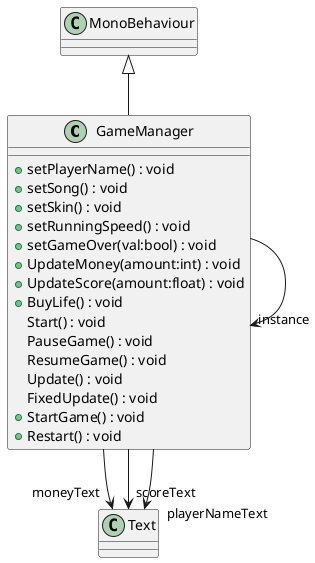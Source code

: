 @startuml
class GameManager {
    + setPlayerName() : void
    + setSong() : void
    + setSkin() : void
    + setRunningSpeed() : void
    + setGameOver(val:bool) : void
    + UpdateMoney(amount:int) : void
    + UpdateScore(amount:float) : void
    + BuyLife() : void
    Start() : void
    PauseGame() : void
    ResumeGame() : void
    Update() : void
    FixedUpdate() : void
    + StartGame() : void
    + Restart() : void
}
MonoBehaviour <|-- GameManager
GameManager --> "moneyText" Text
GameManager --> "scoreText" Text
GameManager --> "playerNameText" Text
GameManager --> "instance" GameManager
@enduml
